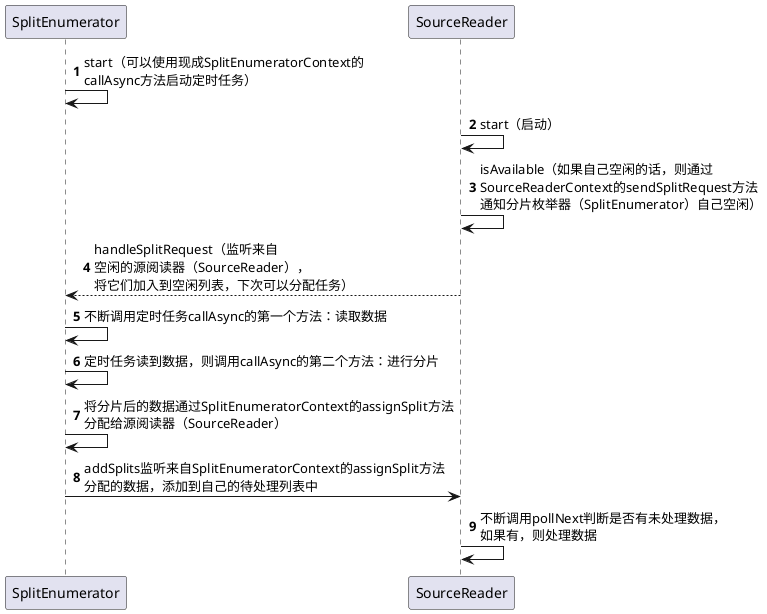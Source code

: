 @startuml
'https://plantuml.com/sequence-diagram

autonumber

SplitEnumerator -> SplitEnumerator: start（可以使用现成SplitEnumeratorContext的\ncallAsync方法启动定时任务）
SourceReader -> SourceReader: start（启动）
SourceReader -> SourceReader: isAvailable（如果自己空闲的话，则通过\nSourceReaderContext的sendSplitRequest方法\n通知分片枚举器（SplitEnumerator）自己空闲）
SourceReader --> SplitEnumerator: handleSplitRequest（监听来自\n空闲的源阅读器（SourceReader），\n将它们加入到空闲列表，下次可以分配任务）
SplitEnumerator -> SplitEnumerator: 不断调用定时任务callAsync的第一个方法：读取数据
SplitEnumerator -> SplitEnumerator: 定时任务读到数据，则调用callAsync的第二个方法：进行分片
SplitEnumerator -> SplitEnumerator: 将分片后的数据通过SplitEnumeratorContext的assignSplit方法\n分配给源阅读器（SourceReader）
SplitEnumerator -> SourceReader: addSplits监听来自SplitEnumeratorContext的assignSplit方法\n分配的数据，添加到自己的待处理列表中
SourceReader -> SourceReader: 不断调用pollNext判断是否有未处理数据，\n如果有，则处理数据

@enduml